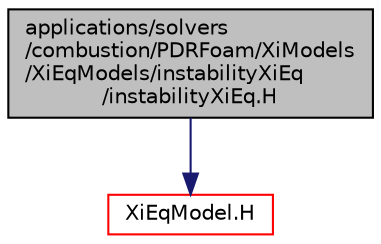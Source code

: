 digraph "applications/solvers/combustion/PDRFoam/XiModels/XiEqModels/instabilityXiEq/instabilityXiEq.H"
{
  bgcolor="transparent";
  edge [fontname="Helvetica",fontsize="10",labelfontname="Helvetica",labelfontsize="10"];
  node [fontname="Helvetica",fontsize="10",shape=record];
  Node1 [label="applications/solvers\l/combustion/PDRFoam/XiModels\l/XiEqModels/instabilityXiEq\l/instabilityXiEq.H",height=0.2,width=0.4,color="black", fillcolor="grey75", style="filled", fontcolor="black"];
  Node1 -> Node2 [color="midnightblue",fontsize="10",style="solid",fontname="Helvetica"];
  Node2 [label="XiEqModel.H",height=0.2,width=0.4,color="red",URL="$a03087.html"];
}
